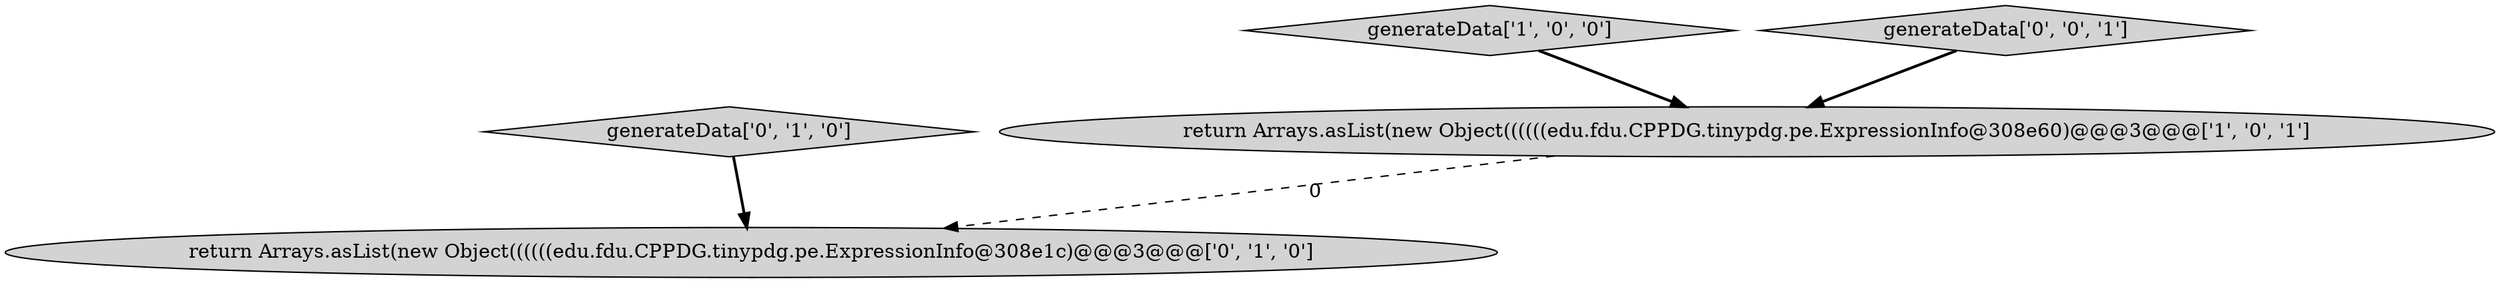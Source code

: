 digraph {
2 [style = filled, label = "generateData['0', '1', '0']", fillcolor = lightgray, shape = diamond image = "AAA0AAABBB2BBB"];
1 [style = filled, label = "return Arrays.asList(new Object((((((edu.fdu.CPPDG.tinypdg.pe.ExpressionInfo@308e60)@@@3@@@['1', '0', '1']", fillcolor = lightgray, shape = ellipse image = "AAA0AAABBB1BBB"];
3 [style = filled, label = "return Arrays.asList(new Object((((((edu.fdu.CPPDG.tinypdg.pe.ExpressionInfo@308e1c)@@@3@@@['0', '1', '0']", fillcolor = lightgray, shape = ellipse image = "AAA1AAABBB2BBB"];
0 [style = filled, label = "generateData['1', '0', '0']", fillcolor = lightgray, shape = diamond image = "AAA0AAABBB1BBB"];
4 [style = filled, label = "generateData['0', '0', '1']", fillcolor = lightgray, shape = diamond image = "AAA0AAABBB3BBB"];
4->1 [style = bold, label=""];
2->3 [style = bold, label=""];
1->3 [style = dashed, label="0"];
0->1 [style = bold, label=""];
}
